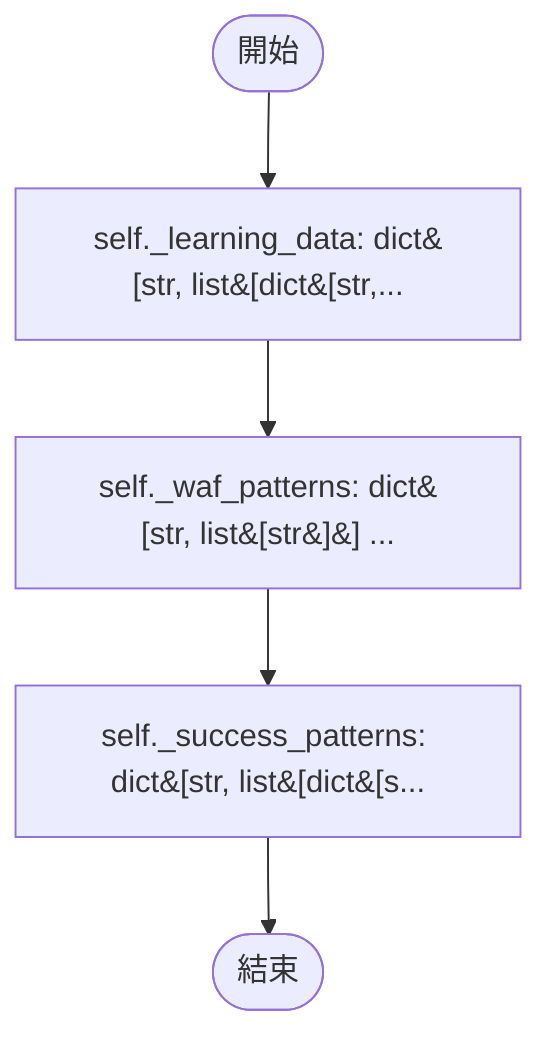 flowchart TB
    n1([開始])
    n2([結束])
    n3[self._learning_data: dict&#91;str, list&#91;dict&#91;str,...]
    n4[self._waf_patterns: dict&#91;str, list&#91;str&#93;&#93; ...]
    n5[self._success_patterns: dict&#91;str, list&#91;dict&#91;s...]
    n1 --> n3
    n3 --> n4
    n4 --> n5
    n5 --> n2